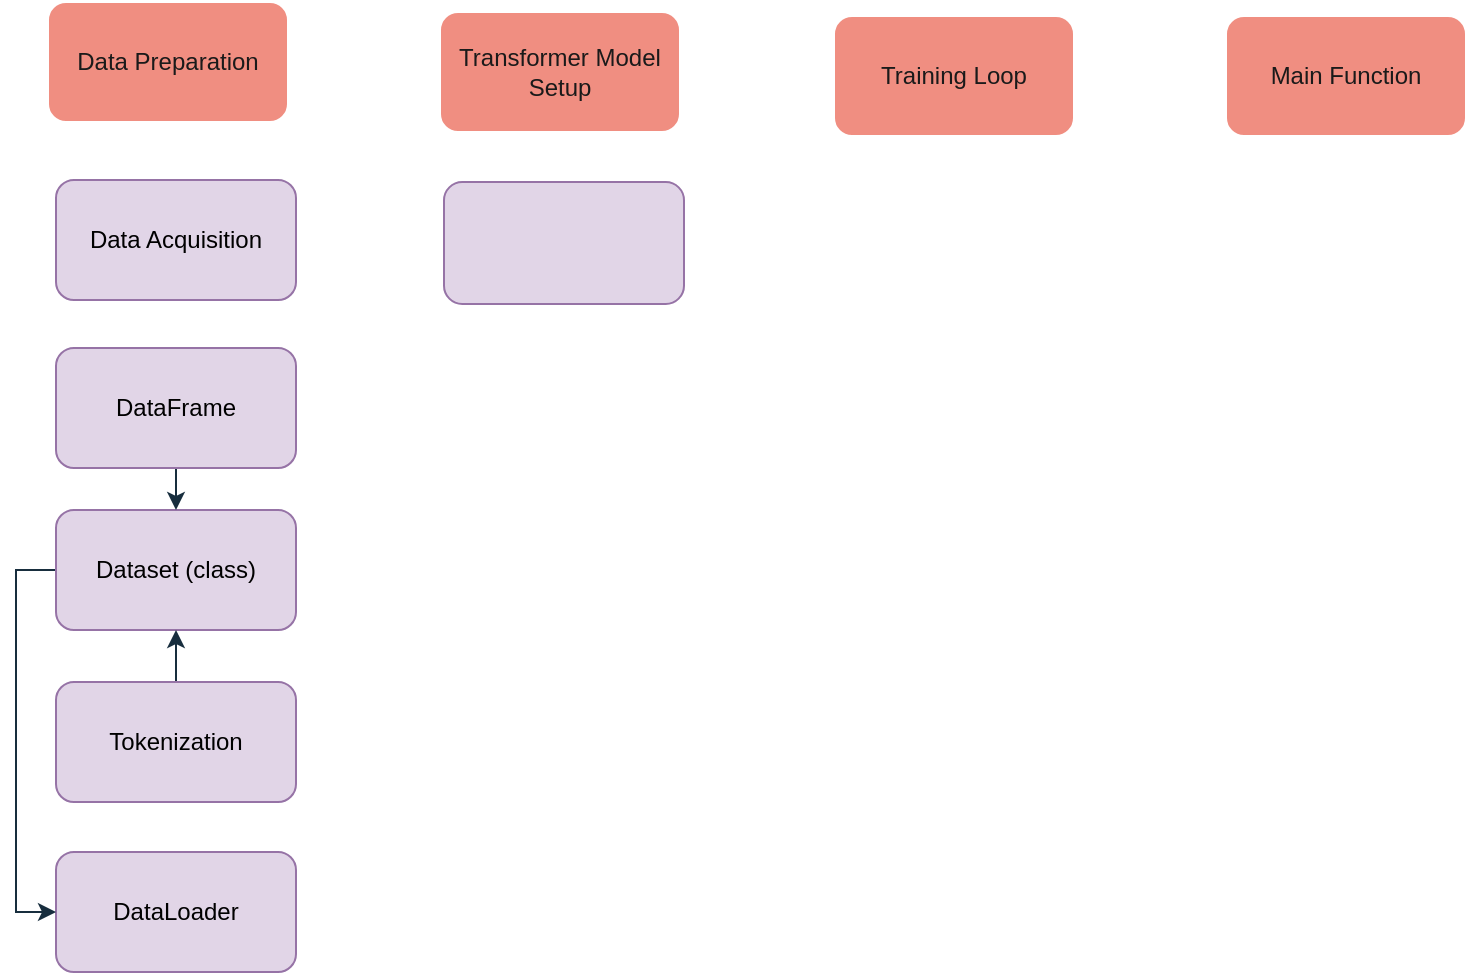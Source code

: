 <mxfile version="24.2.8" type="github">
  <diagram name="Page-1" id="cgFGnpT8RXrNZF5JN4Lv">
    <mxGraphModel dx="475" dy="820" grid="0" gridSize="10" guides="1" tooltips="1" connect="1" arrows="1" fold="1" page="1" pageScale="1" pageWidth="1100" pageHeight="850" math="0" shadow="0">
      <root>
        <mxCell id="0" />
        <mxCell id="1" parent="0" />
        <mxCell id="76yENtynF5-FoFlrvveT-8" value="" style="group" vertex="1" connectable="0" parent="1">
          <mxGeometry x="195" y="126" width="709" height="67" as="geometry" />
        </mxCell>
        <mxCell id="76yENtynF5-FoFlrvveT-1" value="Data Preparation" style="rounded=1;whiteSpace=wrap;html=1;labelBackgroundColor=none;fillColor=#F08E81;strokeColor=#FFFFFF;fontColor=#1A1A1A;" vertex="1" parent="76yENtynF5-FoFlrvveT-8">
          <mxGeometry width="120" height="60" as="geometry" />
        </mxCell>
        <mxCell id="76yENtynF5-FoFlrvveT-3" value="Training Loop" style="rounded=1;whiteSpace=wrap;html=1;labelBackgroundColor=none;fillColor=#F08E81;strokeColor=#FFFFFF;fontColor=#1A1A1A;" vertex="1" parent="76yENtynF5-FoFlrvveT-8">
          <mxGeometry x="393" y="7" width="120" height="60" as="geometry" />
        </mxCell>
        <mxCell id="76yENtynF5-FoFlrvveT-4" value="Transformer Model Setup" style="rounded=1;whiteSpace=wrap;html=1;labelBackgroundColor=none;fillColor=#F08E81;strokeColor=#FFFFFF;fontColor=#1A1A1A;" vertex="1" parent="76yENtynF5-FoFlrvveT-8">
          <mxGeometry x="196" y="5" width="120" height="60" as="geometry" />
        </mxCell>
        <mxCell id="76yENtynF5-FoFlrvveT-7" value="Main Function" style="rounded=1;whiteSpace=wrap;html=1;labelBackgroundColor=none;fillColor=#F08E81;strokeColor=#FFFFFF;fontColor=#1A1A1A;" vertex="1" parent="76yENtynF5-FoFlrvveT-8">
          <mxGeometry x="589" y="7" width="120" height="60" as="geometry" />
        </mxCell>
        <mxCell id="76yENtynF5-FoFlrvveT-12" value="" style="rounded=1;whiteSpace=wrap;html=1;strokeColor=#9673a6;fillColor=#e1d5e7;" vertex="1" parent="1">
          <mxGeometry x="393" y="216" width="120" height="61" as="geometry" />
        </mxCell>
        <mxCell id="76yENtynF5-FoFlrvveT-24" value="" style="group" vertex="1" connectable="0" parent="1">
          <mxGeometry x="199" y="215" width="120" height="396" as="geometry" />
        </mxCell>
        <mxCell id="76yENtynF5-FoFlrvveT-15" value="DataLoader" style="rounded=1;whiteSpace=wrap;html=1;strokeColor=#9673a6;fillColor=#e1d5e7;flipV=1;flipH=1;container=0;" vertex="1" parent="76yENtynF5-FoFlrvveT-24">
          <mxGeometry y="336" width="120" height="60" as="geometry" />
        </mxCell>
        <mxCell id="76yENtynF5-FoFlrvveT-27" style="edgeStyle=orthogonalEdgeStyle;rounded=0;orthogonalLoop=1;jettySize=auto;html=1;entryX=0;entryY=0.5;entryDx=0;entryDy=0;strokeColor=#182E3E;fontColor=#1A1A1A;" edge="1" parent="76yENtynF5-FoFlrvveT-24" source="76yENtynF5-FoFlrvveT-16" target="76yENtynF5-FoFlrvveT-15">
          <mxGeometry relative="1" as="geometry">
            <Array as="points">
              <mxPoint x="-20" y="195" />
              <mxPoint x="-20" y="366" />
            </Array>
          </mxGeometry>
        </mxCell>
        <mxCell id="76yENtynF5-FoFlrvveT-16" value="Dataset (class)" style="rounded=1;whiteSpace=wrap;html=1;strokeColor=#9673a6;fillColor=#e1d5e7;flipV=1;flipH=1;container=0;" vertex="1" parent="76yENtynF5-FoFlrvveT-24">
          <mxGeometry y="165" width="120" height="60" as="geometry" />
        </mxCell>
        <mxCell id="76yENtynF5-FoFlrvveT-25" style="edgeStyle=orthogonalEdgeStyle;rounded=0;orthogonalLoop=1;jettySize=auto;html=1;entryX=0.5;entryY=1;entryDx=0;entryDy=0;strokeColor=#182E3E;fontColor=#1A1A1A;" edge="1" parent="76yENtynF5-FoFlrvveT-24" source="76yENtynF5-FoFlrvveT-17" target="76yENtynF5-FoFlrvveT-16">
          <mxGeometry relative="1" as="geometry" />
        </mxCell>
        <mxCell id="76yENtynF5-FoFlrvveT-17" value="Tokenization" style="rounded=1;whiteSpace=wrap;html=1;strokeColor=#9673a6;fillColor=#e1d5e7;flipV=1;flipH=1;container=0;" vertex="1" parent="76yENtynF5-FoFlrvveT-24">
          <mxGeometry y="251" width="120" height="60" as="geometry" />
        </mxCell>
        <mxCell id="76yENtynF5-FoFlrvveT-26" style="edgeStyle=orthogonalEdgeStyle;rounded=0;orthogonalLoop=1;jettySize=auto;html=1;entryX=0.5;entryY=0;entryDx=0;entryDy=0;strokeColor=#182E3E;fontColor=#1A1A1A;" edge="1" parent="76yENtynF5-FoFlrvveT-24" source="76yENtynF5-FoFlrvveT-18" target="76yENtynF5-FoFlrvveT-16">
          <mxGeometry relative="1" as="geometry" />
        </mxCell>
        <mxCell id="76yENtynF5-FoFlrvveT-18" value="DataFrame" style="rounded=1;whiteSpace=wrap;html=1;strokeColor=#9673a6;fillColor=#e1d5e7;flipV=1;flipH=1;container=0;" vertex="1" parent="76yENtynF5-FoFlrvveT-24">
          <mxGeometry y="84" width="120" height="60" as="geometry" />
        </mxCell>
        <mxCell id="76yENtynF5-FoFlrvveT-19" value="Data Acquisition" style="rounded=1;whiteSpace=wrap;html=1;strokeColor=#9673a6;fillColor=#e1d5e7;flipV=1;flipH=1;container=0;" vertex="1" parent="76yENtynF5-FoFlrvveT-24">
          <mxGeometry width="120" height="60" as="geometry" />
        </mxCell>
      </root>
    </mxGraphModel>
  </diagram>
</mxfile>
